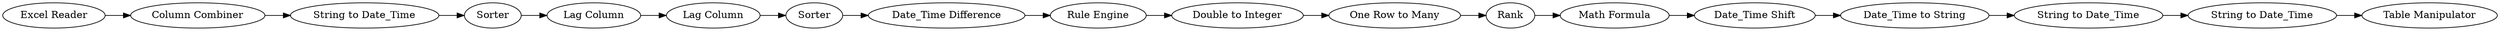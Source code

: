 digraph {
	13 -> 15
	24 -> 26
	17 -> 23
	30 -> 31
	15 -> 16
	31 -> 32
	14 -> 22
	20 -> 14
	23 -> 25
	29 -> 30
	21 -> 17
	26 -> 28
	22 -> 21
	16 -> 20
	28 -> 27
	25 -> 24
	27 -> 29
	16 [label="String to Date_Time"]
	24 [label="One Row to Many"]
	27 [label="Date_Time Shift"]
	32 [label="Table Manipulator"]
	13 [label="Excel Reader"]
	20 [label=Sorter]
	22 [label="Lag Column"]
	29 [label="Date_Time to String"]
	28 [label="Math Formula"]
	31 [label="String to Date_Time"]
	23 [label="Rule Engine"]
	21 [label=Sorter]
	26 [label=Rank]
	15 [label="Column Combiner"]
	25 [label="Double to Integer"]
	14 [label="Lag Column"]
	17 [label="Date_Time Difference"]
	30 [label="String to Date_Time"]
	rankdir=LR
}
